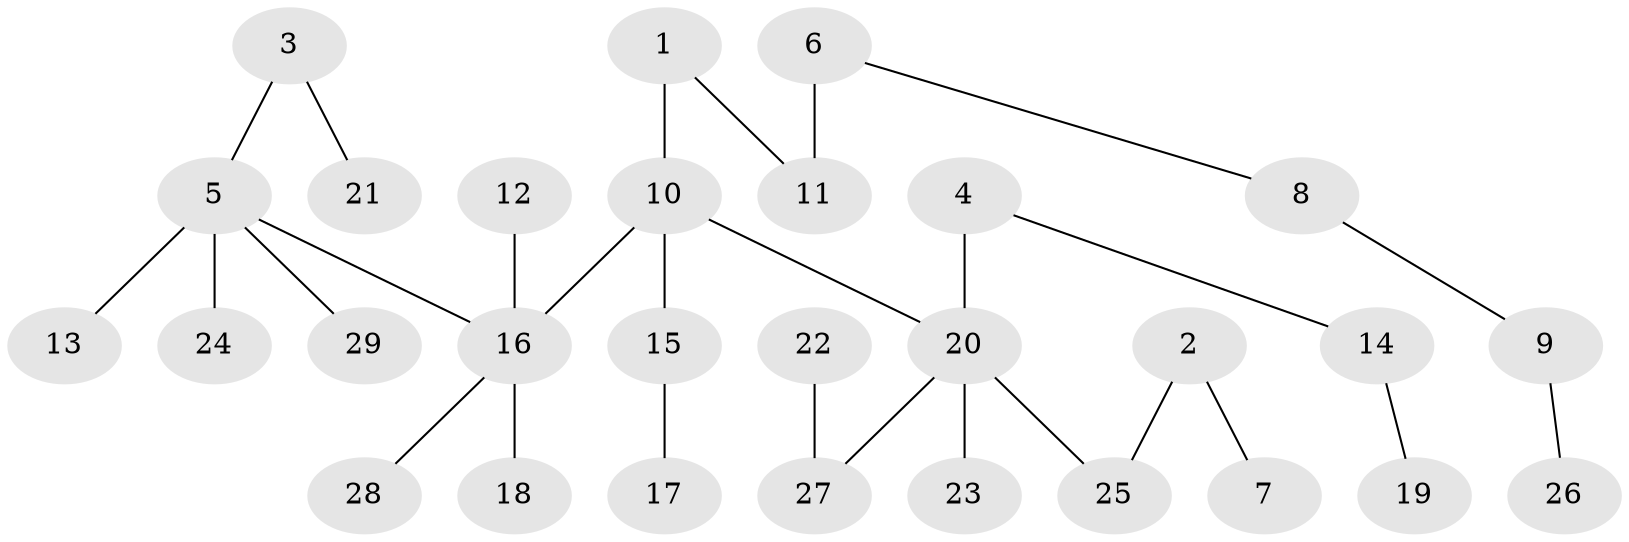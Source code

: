 // original degree distribution, {5: 0.017543859649122806, 7: 0.03508771929824561, 2: 0.3508771929824561, 4: 0.05263157894736842, 3: 0.08771929824561403, 1: 0.45614035087719296}
// Generated by graph-tools (version 1.1) at 2025/02/03/09/25 03:02:27]
// undirected, 29 vertices, 28 edges
graph export_dot {
graph [start="1"]
  node [color=gray90,style=filled];
  1;
  2;
  3;
  4;
  5;
  6;
  7;
  8;
  9;
  10;
  11;
  12;
  13;
  14;
  15;
  16;
  17;
  18;
  19;
  20;
  21;
  22;
  23;
  24;
  25;
  26;
  27;
  28;
  29;
  1 -- 10 [weight=1.0];
  1 -- 11 [weight=1.0];
  2 -- 7 [weight=1.0];
  2 -- 25 [weight=1.0];
  3 -- 5 [weight=1.0];
  3 -- 21 [weight=1.0];
  4 -- 14 [weight=1.0];
  4 -- 20 [weight=1.0];
  5 -- 13 [weight=1.0];
  5 -- 16 [weight=1.0];
  5 -- 24 [weight=1.0];
  5 -- 29 [weight=1.0];
  6 -- 8 [weight=1.0];
  6 -- 11 [weight=1.0];
  8 -- 9 [weight=1.0];
  9 -- 26 [weight=1.0];
  10 -- 15 [weight=1.0];
  10 -- 16 [weight=1.0];
  10 -- 20 [weight=1.0];
  12 -- 16 [weight=1.0];
  14 -- 19 [weight=1.0];
  15 -- 17 [weight=1.0];
  16 -- 18 [weight=1.0];
  16 -- 28 [weight=1.0];
  20 -- 23 [weight=1.0];
  20 -- 25 [weight=1.0];
  20 -- 27 [weight=1.0];
  22 -- 27 [weight=1.0];
}
